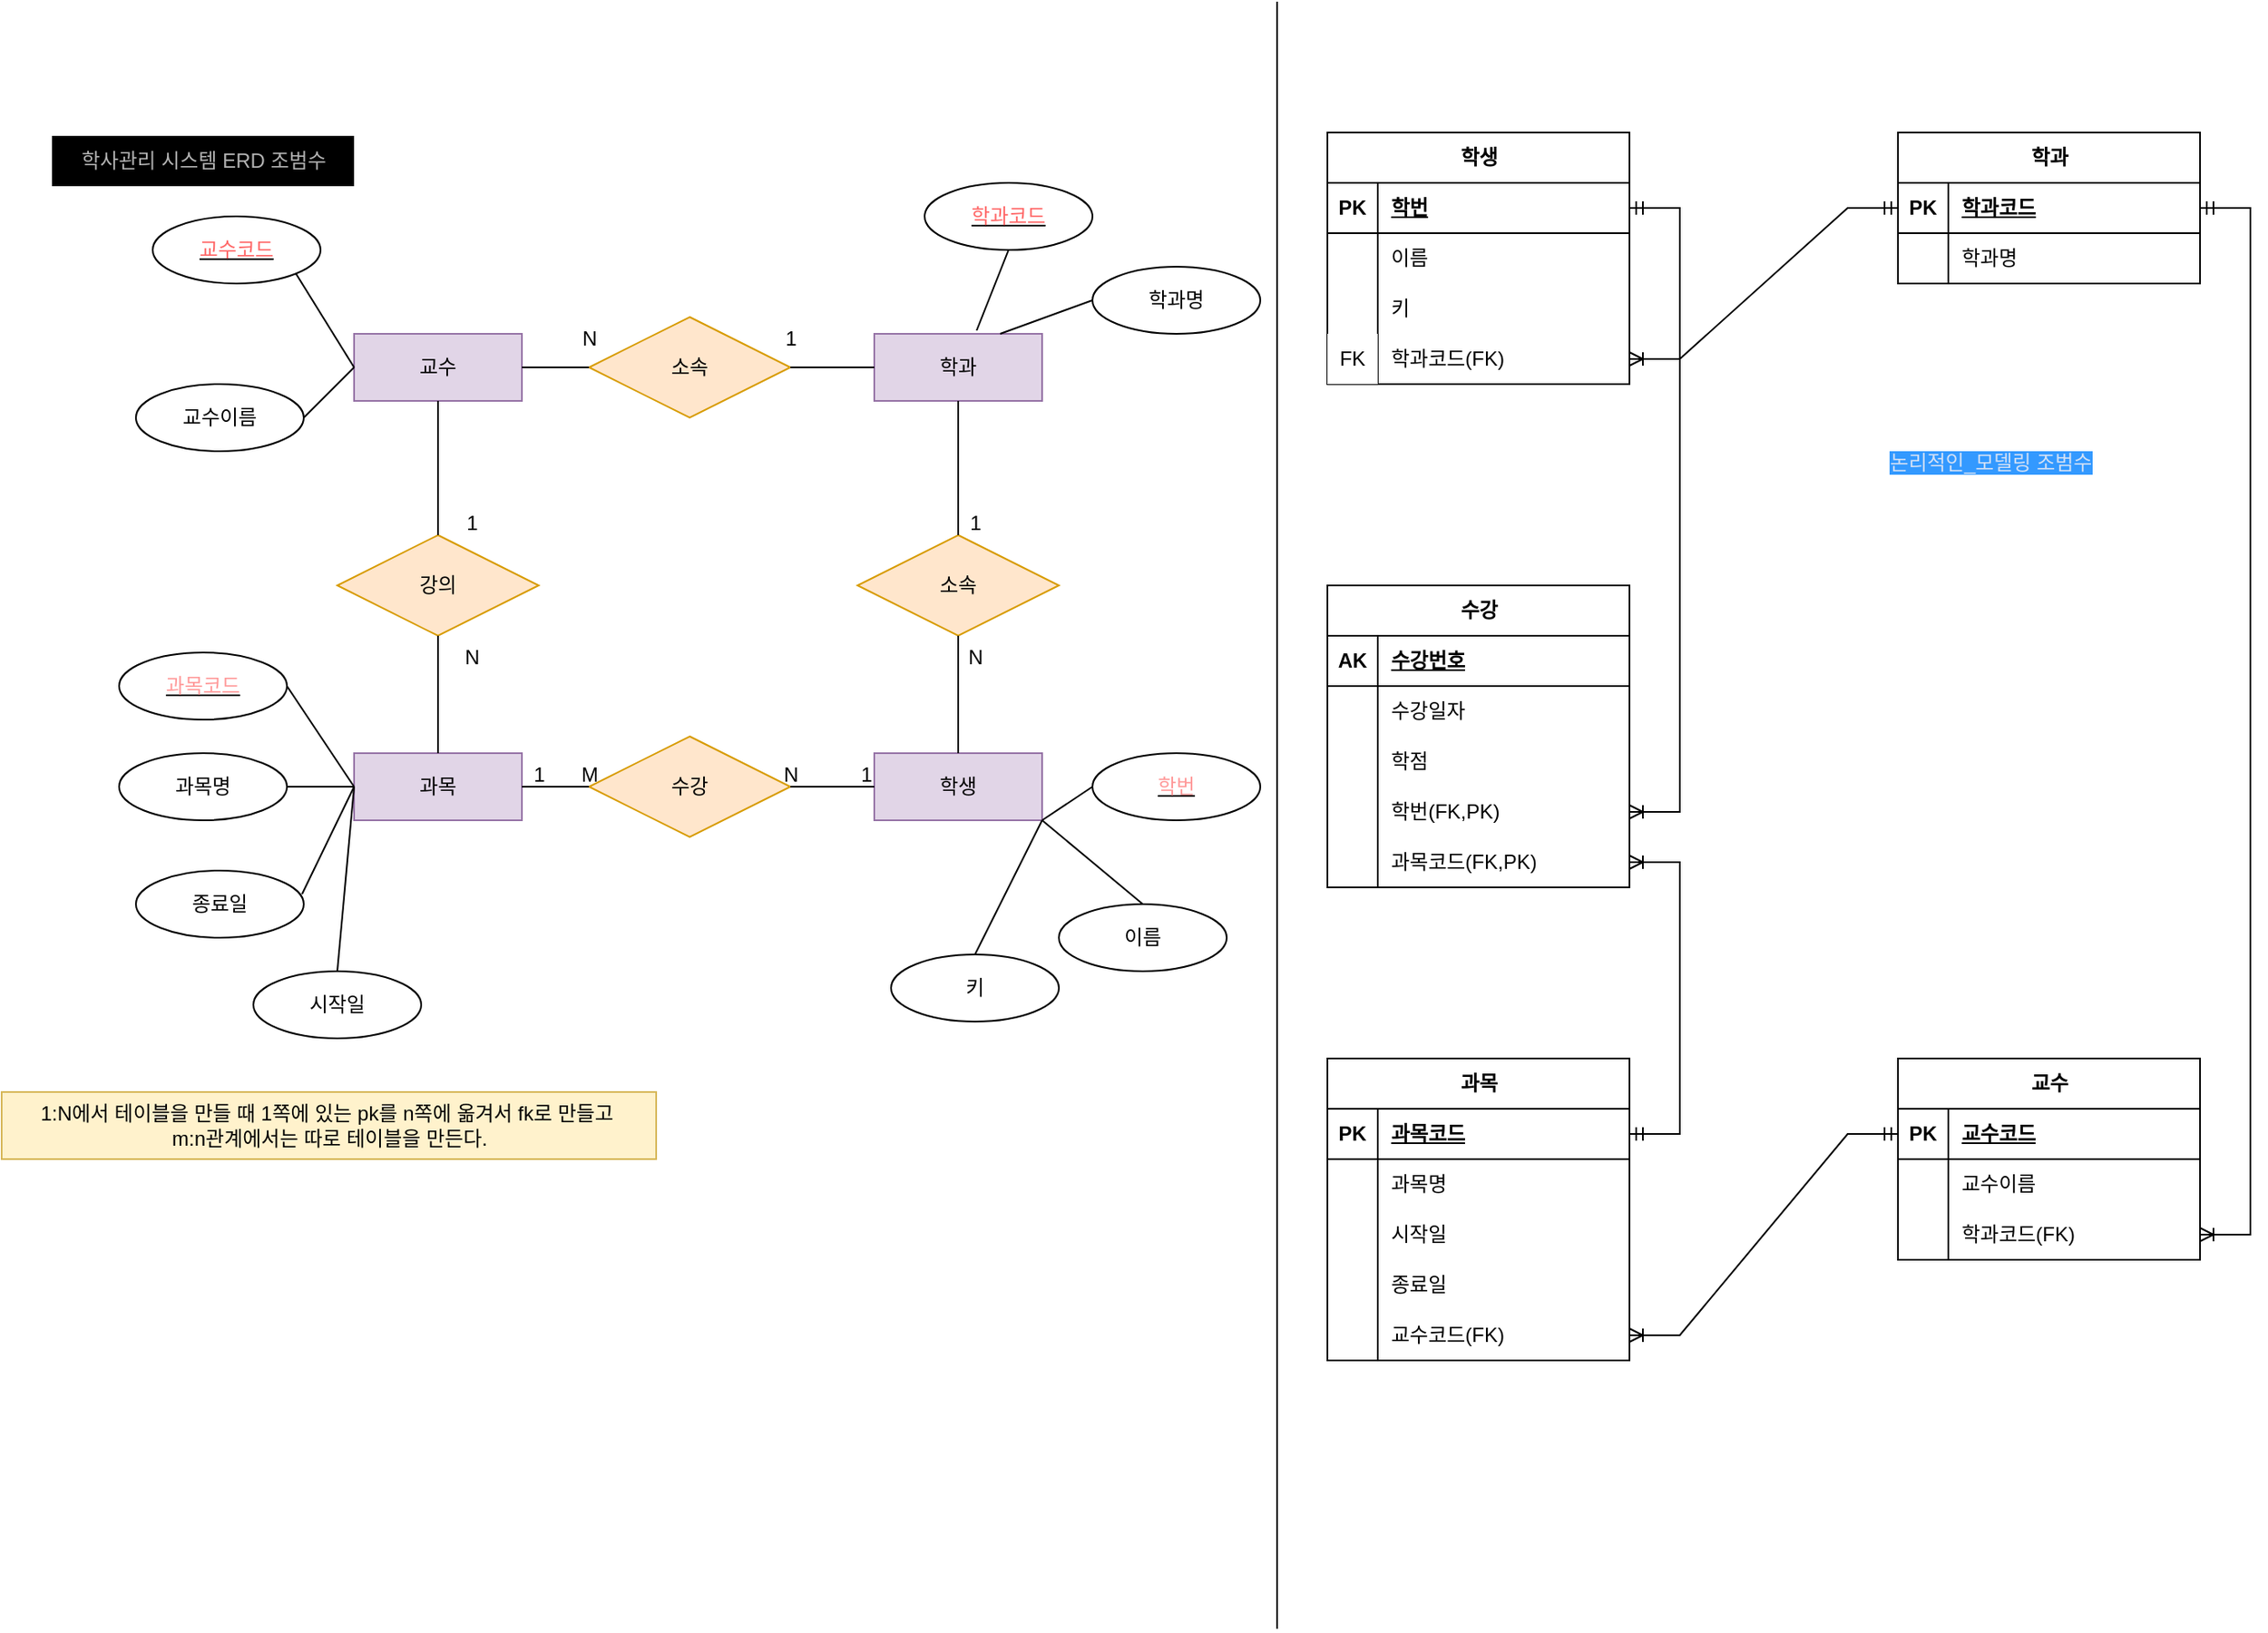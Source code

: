<mxfile version="22.1.16" type="github">
  <diagram name="페이지-1" id="p60vnHliZ_0OyTxgEHFv">
    <mxGraphModel dx="2049" dy="1114" grid="1" gridSize="10" guides="1" tooltips="1" connect="1" arrows="1" fold="1" page="1" pageScale="1" pageWidth="1390" pageHeight="980" math="0" shadow="0">
      <root>
        <mxCell id="0" />
        <mxCell id="1" parent="0" />
        <mxCell id="Y6X3k-jRTfSvu9yV3Jp_-1" value="학생" style="whiteSpace=wrap;html=1;align=center;fillColor=#e1d5e7;strokeColor=#9673a6;" parent="1" vertex="1">
          <mxGeometry x="520" y="448" width="100" height="40" as="geometry" />
        </mxCell>
        <mxCell id="Y6X3k-jRTfSvu9yV3Jp_-2" value="과목" style="whiteSpace=wrap;html=1;align=center;fillColor=#e1d5e7;strokeColor=#9673a6;" parent="1" vertex="1">
          <mxGeometry x="210" y="448" width="100" height="40" as="geometry" />
        </mxCell>
        <mxCell id="Y6X3k-jRTfSvu9yV3Jp_-3" value="교수" style="whiteSpace=wrap;html=1;align=center;fillColor=#e1d5e7;strokeColor=#9673a6;" parent="1" vertex="1">
          <mxGeometry x="210" y="198" width="100" height="40" as="geometry" />
        </mxCell>
        <mxCell id="Y6X3k-jRTfSvu9yV3Jp_-4" value="학과" style="whiteSpace=wrap;html=1;align=center;fillColor=#e1d5e7;strokeColor=#9673a6;" parent="1" vertex="1">
          <mxGeometry x="520" y="198" width="100" height="40" as="geometry" />
        </mxCell>
        <mxCell id="Y6X3k-jRTfSvu9yV3Jp_-5" value="수강" style="shape=rhombus;perimeter=rhombusPerimeter;whiteSpace=wrap;html=1;align=center;fillColor=#ffe6cc;strokeColor=#d79b00;" parent="1" vertex="1">
          <mxGeometry x="350" y="438" width="120" height="60" as="geometry" />
        </mxCell>
        <mxCell id="Y6X3k-jRTfSvu9yV3Jp_-6" value="소속" style="shape=rhombus;perimeter=rhombusPerimeter;whiteSpace=wrap;html=1;align=center;fillColor=#ffe6cc;strokeColor=#d79b00;" parent="1" vertex="1">
          <mxGeometry x="510" y="318" width="120" height="60" as="geometry" />
        </mxCell>
        <mxCell id="Y6X3k-jRTfSvu9yV3Jp_-7" value="강의" style="shape=rhombus;perimeter=rhombusPerimeter;whiteSpace=wrap;html=1;align=center;fillColor=#ffe6cc;strokeColor=#d79b00;" parent="1" vertex="1">
          <mxGeometry x="200" y="318" width="120" height="60" as="geometry" />
        </mxCell>
        <mxCell id="Y6X3k-jRTfSvu9yV3Jp_-8" value="소속" style="shape=rhombus;perimeter=rhombusPerimeter;whiteSpace=wrap;html=1;align=center;fillColor=#ffe6cc;strokeColor=#d79b00;" parent="1" vertex="1">
          <mxGeometry x="350" y="188" width="120" height="60" as="geometry" />
        </mxCell>
        <mxCell id="Y6X3k-jRTfSvu9yV3Jp_-9" value="시작일" style="ellipse;whiteSpace=wrap;html=1;align=center;" parent="1" vertex="1">
          <mxGeometry x="150" y="578" width="100" height="40" as="geometry" />
        </mxCell>
        <mxCell id="Y6X3k-jRTfSvu9yV3Jp_-10" value="종료일" style="ellipse;whiteSpace=wrap;html=1;align=center;" parent="1" vertex="1">
          <mxGeometry x="80" y="518" width="100" height="40" as="geometry" />
        </mxCell>
        <mxCell id="Y6X3k-jRTfSvu9yV3Jp_-11" value="학과명" style="ellipse;whiteSpace=wrap;html=1;align=center;" parent="1" vertex="1">
          <mxGeometry x="650" y="158" width="100" height="40" as="geometry" />
        </mxCell>
        <mxCell id="Y6X3k-jRTfSvu9yV3Jp_-12" value="이름" style="ellipse;whiteSpace=wrap;html=1;align=center;" parent="1" vertex="1">
          <mxGeometry x="630" y="538" width="100" height="40" as="geometry" />
        </mxCell>
        <mxCell id="Y6X3k-jRTfSvu9yV3Jp_-13" value="키" style="ellipse;whiteSpace=wrap;html=1;align=center;" parent="1" vertex="1">
          <mxGeometry x="530" y="568" width="100" height="40" as="geometry" />
        </mxCell>
        <mxCell id="Y6X3k-jRTfSvu9yV3Jp_-14" value="과목명" style="ellipse;whiteSpace=wrap;html=1;align=center;" parent="1" vertex="1">
          <mxGeometry x="70" y="448" width="100" height="40" as="geometry" />
        </mxCell>
        <mxCell id="Y6X3k-jRTfSvu9yV3Jp_-15" value="교수이름" style="ellipse;whiteSpace=wrap;html=1;align=center;" parent="1" vertex="1">
          <mxGeometry x="80" y="228" width="100" height="40" as="geometry" />
        </mxCell>
        <mxCell id="Y6X3k-jRTfSvu9yV3Jp_-17" value="&lt;font color=&quot;#ff9999&quot;&gt;과목코드&lt;/font&gt;" style="ellipse;whiteSpace=wrap;html=1;align=center;fontStyle=4;" parent="1" vertex="1">
          <mxGeometry x="70" y="388" width="100" height="40" as="geometry" />
        </mxCell>
        <mxCell id="Y6X3k-jRTfSvu9yV3Jp_-18" value="&lt;font color=&quot;#ff6666&quot;&gt;교수코드&lt;/font&gt;" style="ellipse;whiteSpace=wrap;html=1;align=center;fontStyle=4;" parent="1" vertex="1">
          <mxGeometry x="90" y="128" width="100" height="40" as="geometry" />
        </mxCell>
        <mxCell id="Y6X3k-jRTfSvu9yV3Jp_-19" value="&lt;font color=&quot;#ff9999&quot;&gt;학번&lt;/font&gt;" style="ellipse;whiteSpace=wrap;html=1;align=center;fontStyle=4;" parent="1" vertex="1">
          <mxGeometry x="650" y="448" width="100" height="40" as="geometry" />
        </mxCell>
        <mxCell id="Y6X3k-jRTfSvu9yV3Jp_-20" value="&lt;font color=&quot;#ff6666&quot;&gt;학과코드&lt;/font&gt;" style="ellipse;whiteSpace=wrap;html=1;align=center;fontStyle=4;" parent="1" vertex="1">
          <mxGeometry x="550" y="108" width="100" height="40" as="geometry" />
        </mxCell>
        <mxCell id="Y6X3k-jRTfSvu9yV3Jp_-21" value="" style="endArrow=none;html=1;rounded=0;entryX=0.5;entryY=1;entryDx=0;entryDy=0;exitX=0.5;exitY=0;exitDx=0;exitDy=0;" parent="1" source="Y6X3k-jRTfSvu9yV3Jp_-7" target="Y6X3k-jRTfSvu9yV3Jp_-3" edge="1">
          <mxGeometry width="50" height="50" relative="1" as="geometry">
            <mxPoint x="380" y="428" as="sourcePoint" />
            <mxPoint x="430" y="378" as="targetPoint" />
          </mxGeometry>
        </mxCell>
        <mxCell id="Y6X3k-jRTfSvu9yV3Jp_-22" value="" style="endArrow=none;html=1;rounded=0;entryX=0;entryY=0.5;entryDx=0;entryDy=0;exitX=1;exitY=0.5;exitDx=0;exitDy=0;" parent="1" source="Y6X3k-jRTfSvu9yV3Jp_-3" target="Y6X3k-jRTfSvu9yV3Jp_-8" edge="1">
          <mxGeometry width="50" height="50" relative="1" as="geometry">
            <mxPoint x="270" y="328" as="sourcePoint" />
            <mxPoint x="270" y="248" as="targetPoint" />
          </mxGeometry>
        </mxCell>
        <mxCell id="Y6X3k-jRTfSvu9yV3Jp_-23" value="" style="endArrow=none;html=1;rounded=0;entryX=0;entryY=0.5;entryDx=0;entryDy=0;" parent="1" source="Y6X3k-jRTfSvu9yV3Jp_-8" target="Y6X3k-jRTfSvu9yV3Jp_-4" edge="1">
          <mxGeometry width="50" height="50" relative="1" as="geometry">
            <mxPoint x="280" y="338" as="sourcePoint" />
            <mxPoint x="280" y="258" as="targetPoint" />
          </mxGeometry>
        </mxCell>
        <mxCell id="Y6X3k-jRTfSvu9yV3Jp_-24" value="" style="endArrow=none;html=1;rounded=0;entryX=0.5;entryY=0;entryDx=0;entryDy=0;exitX=0.5;exitY=1;exitDx=0;exitDy=0;" parent="1" source="Y6X3k-jRTfSvu9yV3Jp_-4" target="Y6X3k-jRTfSvu9yV3Jp_-6" edge="1">
          <mxGeometry width="50" height="50" relative="1" as="geometry">
            <mxPoint x="325.56" y="341.89" as="sourcePoint" />
            <mxPoint x="520.004" y="334.112" as="targetPoint" />
          </mxGeometry>
        </mxCell>
        <mxCell id="Y6X3k-jRTfSvu9yV3Jp_-25" value="" style="endArrow=none;html=1;rounded=0;entryX=0.5;entryY=1;entryDx=0;entryDy=0;exitX=0.5;exitY=0;exitDx=0;exitDy=0;" parent="1" source="Y6X3k-jRTfSvu9yV3Jp_-2" target="Y6X3k-jRTfSvu9yV3Jp_-7" edge="1">
          <mxGeometry width="50" height="50" relative="1" as="geometry">
            <mxPoint x="300" y="358" as="sourcePoint" />
            <mxPoint x="300" y="278" as="targetPoint" />
          </mxGeometry>
        </mxCell>
        <mxCell id="Y6X3k-jRTfSvu9yV3Jp_-26" value="" style="endArrow=none;html=1;rounded=0;entryX=0;entryY=0.5;entryDx=0;entryDy=0;exitX=1;exitY=0.5;exitDx=0;exitDy=0;" parent="1" source="Y6X3k-jRTfSvu9yV3Jp_-2" target="Y6X3k-jRTfSvu9yV3Jp_-5" edge="1">
          <mxGeometry width="50" height="50" relative="1" as="geometry">
            <mxPoint x="310" y="368" as="sourcePoint" />
            <mxPoint x="310" y="288" as="targetPoint" />
          </mxGeometry>
        </mxCell>
        <mxCell id="Y6X3k-jRTfSvu9yV3Jp_-27" value="" style="endArrow=none;html=1;rounded=0;entryX=0;entryY=0.5;entryDx=0;entryDy=0;exitX=1;exitY=0.5;exitDx=0;exitDy=0;" parent="1" source="Y6X3k-jRTfSvu9yV3Jp_-5" target="Y6X3k-jRTfSvu9yV3Jp_-1" edge="1">
          <mxGeometry width="50" height="50" relative="1" as="geometry">
            <mxPoint x="320" y="378" as="sourcePoint" />
            <mxPoint x="320" y="298" as="targetPoint" />
          </mxGeometry>
        </mxCell>
        <mxCell id="Y6X3k-jRTfSvu9yV3Jp_-28" value="" style="endArrow=none;html=1;rounded=0;entryX=0.5;entryY=1;entryDx=0;entryDy=0;exitX=0.5;exitY=0;exitDx=0;exitDy=0;" parent="1" source="Y6X3k-jRTfSvu9yV3Jp_-1" target="Y6X3k-jRTfSvu9yV3Jp_-6" edge="1">
          <mxGeometry width="50" height="50" relative="1" as="geometry">
            <mxPoint x="330" y="388" as="sourcePoint" />
            <mxPoint x="330" y="308" as="targetPoint" />
          </mxGeometry>
        </mxCell>
        <mxCell id="Y6X3k-jRTfSvu9yV3Jp_-29" value="" style="endArrow=none;html=1;rounded=0;entryX=1;entryY=1;entryDx=0;entryDy=0;exitX=0;exitY=0.5;exitDx=0;exitDy=0;" parent="1" source="Y6X3k-jRTfSvu9yV3Jp_-3" target="Y6X3k-jRTfSvu9yV3Jp_-18" edge="1">
          <mxGeometry width="50" height="50" relative="1" as="geometry">
            <mxPoint x="340" y="398" as="sourcePoint" />
            <mxPoint x="340" y="318" as="targetPoint" />
          </mxGeometry>
        </mxCell>
        <mxCell id="Y6X3k-jRTfSvu9yV3Jp_-30" value="" style="endArrow=none;html=1;rounded=0;entryX=0;entryY=0.5;entryDx=0;entryDy=0;exitX=1;exitY=0.5;exitDx=0;exitDy=0;" parent="1" source="Y6X3k-jRTfSvu9yV3Jp_-15" target="Y6X3k-jRTfSvu9yV3Jp_-3" edge="1">
          <mxGeometry width="50" height="50" relative="1" as="geometry">
            <mxPoint x="350" y="408" as="sourcePoint" />
            <mxPoint x="350" y="328" as="targetPoint" />
          </mxGeometry>
        </mxCell>
        <mxCell id="Y6X3k-jRTfSvu9yV3Jp_-31" value="" style="endArrow=none;html=1;rounded=0;entryX=0.5;entryY=1;entryDx=0;entryDy=0;exitX=0.61;exitY=-0.05;exitDx=0;exitDy=0;exitPerimeter=0;" parent="1" source="Y6X3k-jRTfSvu9yV3Jp_-4" target="Y6X3k-jRTfSvu9yV3Jp_-20" edge="1">
          <mxGeometry width="50" height="50" relative="1" as="geometry">
            <mxPoint x="360" y="418" as="sourcePoint" />
            <mxPoint x="360" y="338" as="targetPoint" />
          </mxGeometry>
        </mxCell>
        <mxCell id="Y6X3k-jRTfSvu9yV3Jp_-32" value="" style="endArrow=none;html=1;rounded=0;entryX=0;entryY=0.5;entryDx=0;entryDy=0;exitX=0.75;exitY=0;exitDx=0;exitDy=0;" parent="1" source="Y6X3k-jRTfSvu9yV3Jp_-4" target="Y6X3k-jRTfSvu9yV3Jp_-11" edge="1">
          <mxGeometry width="50" height="50" relative="1" as="geometry">
            <mxPoint x="370" y="428" as="sourcePoint" />
            <mxPoint x="370" y="348" as="targetPoint" />
          </mxGeometry>
        </mxCell>
        <mxCell id="Y6X3k-jRTfSvu9yV3Jp_-33" value="" style="endArrow=none;html=1;rounded=0;entryX=1;entryY=0.5;entryDx=0;entryDy=0;" parent="1" target="Y6X3k-jRTfSvu9yV3Jp_-17" edge="1">
          <mxGeometry width="50" height="50" relative="1" as="geometry">
            <mxPoint x="210" y="468" as="sourcePoint" />
            <mxPoint x="380" y="358" as="targetPoint" />
          </mxGeometry>
        </mxCell>
        <mxCell id="Y6X3k-jRTfSvu9yV3Jp_-34" value="" style="endArrow=none;html=1;rounded=0;entryX=1;entryY=0.5;entryDx=0;entryDy=0;" parent="1" target="Y6X3k-jRTfSvu9yV3Jp_-14" edge="1">
          <mxGeometry width="50" height="50" relative="1" as="geometry">
            <mxPoint x="210" y="468" as="sourcePoint" />
            <mxPoint x="390" y="368" as="targetPoint" />
          </mxGeometry>
        </mxCell>
        <mxCell id="Y6X3k-jRTfSvu9yV3Jp_-35" value="" style="endArrow=none;html=1;rounded=0;entryX=0.99;entryY=0.35;entryDx=0;entryDy=0;exitX=0;exitY=0.5;exitDx=0;exitDy=0;entryPerimeter=0;" parent="1" source="Y6X3k-jRTfSvu9yV3Jp_-2" target="Y6X3k-jRTfSvu9yV3Jp_-10" edge="1">
          <mxGeometry width="50" height="50" relative="1" as="geometry">
            <mxPoint x="400" y="458" as="sourcePoint" />
            <mxPoint x="400" y="378" as="targetPoint" />
          </mxGeometry>
        </mxCell>
        <mxCell id="Y6X3k-jRTfSvu9yV3Jp_-36" value="" style="endArrow=none;html=1;rounded=0;entryX=0.5;entryY=0;entryDx=0;entryDy=0;" parent="1" target="Y6X3k-jRTfSvu9yV3Jp_-9" edge="1">
          <mxGeometry width="50" height="50" relative="1" as="geometry">
            <mxPoint x="210" y="468" as="sourcePoint" />
            <mxPoint x="410" y="388" as="targetPoint" />
          </mxGeometry>
        </mxCell>
        <mxCell id="Y6X3k-jRTfSvu9yV3Jp_-37" value="" style="endArrow=none;html=1;rounded=0;entryX=1;entryY=1;entryDx=0;entryDy=0;exitX=0.5;exitY=0;exitDx=0;exitDy=0;" parent="1" source="Y6X3k-jRTfSvu9yV3Jp_-12" target="Y6X3k-jRTfSvu9yV3Jp_-1" edge="1">
          <mxGeometry width="50" height="50" relative="1" as="geometry">
            <mxPoint x="420" y="478" as="sourcePoint" />
            <mxPoint x="420" y="398" as="targetPoint" />
          </mxGeometry>
        </mxCell>
        <mxCell id="Y6X3k-jRTfSvu9yV3Jp_-38" value="" style="endArrow=none;html=1;rounded=0;entryX=1;entryY=1;entryDx=0;entryDy=0;exitX=0.5;exitY=0;exitDx=0;exitDy=0;" parent="1" source="Y6X3k-jRTfSvu9yV3Jp_-13" target="Y6X3k-jRTfSvu9yV3Jp_-1" edge="1">
          <mxGeometry width="50" height="50" relative="1" as="geometry">
            <mxPoint x="430" y="488" as="sourcePoint" />
            <mxPoint x="430" y="408" as="targetPoint" />
          </mxGeometry>
        </mxCell>
        <mxCell id="Y6X3k-jRTfSvu9yV3Jp_-39" value="" style="endArrow=none;html=1;rounded=0;entryX=0;entryY=0.5;entryDx=0;entryDy=0;exitX=1;exitY=1;exitDx=0;exitDy=0;" parent="1" source="Y6X3k-jRTfSvu9yV3Jp_-1" target="Y6X3k-jRTfSvu9yV3Jp_-19" edge="1">
          <mxGeometry width="50" height="50" relative="1" as="geometry">
            <mxPoint x="440" y="498" as="sourcePoint" />
            <mxPoint x="440" y="418" as="targetPoint" />
          </mxGeometry>
        </mxCell>
        <mxCell id="Y6X3k-jRTfSvu9yV3Jp_-40" value="1" style="text;html=1;align=center;verticalAlign=middle;resizable=0;points=[];autosize=1;strokeColor=none;fillColor=none;" parent="1" vertex="1">
          <mxGeometry x="265" y="296" width="30" height="30" as="geometry" />
        </mxCell>
        <mxCell id="Y6X3k-jRTfSvu9yV3Jp_-41" value="N" style="text;html=1;align=center;verticalAlign=middle;resizable=0;points=[];autosize=1;strokeColor=none;fillColor=none;" parent="1" vertex="1">
          <mxGeometry x="265" y="376" width="30" height="30" as="geometry" />
        </mxCell>
        <mxCell id="Y6X3k-jRTfSvu9yV3Jp_-42" value="1" style="text;html=1;align=center;verticalAlign=middle;resizable=0;points=[];autosize=1;strokeColor=none;fillColor=none;" parent="1" vertex="1">
          <mxGeometry x="305" y="446" width="30" height="30" as="geometry" />
        </mxCell>
        <mxCell id="Y6X3k-jRTfSvu9yV3Jp_-43" value="M" style="text;html=1;align=center;verticalAlign=middle;resizable=0;points=[];autosize=1;strokeColor=none;fillColor=none;" parent="1" vertex="1">
          <mxGeometry x="335" y="446" width="30" height="30" as="geometry" />
        </mxCell>
        <mxCell id="Y6X3k-jRTfSvu9yV3Jp_-44" value="N" style="text;html=1;align=center;verticalAlign=middle;resizable=0;points=[];autosize=1;strokeColor=none;fillColor=none;" parent="1" vertex="1">
          <mxGeometry x="455" y="446" width="30" height="30" as="geometry" />
        </mxCell>
        <mxCell id="Y6X3k-jRTfSvu9yV3Jp_-45" value="1" style="text;html=1;align=center;verticalAlign=middle;resizable=0;points=[];autosize=1;strokeColor=none;fillColor=none;" parent="1" vertex="1">
          <mxGeometry x="500" y="446" width="30" height="30" as="geometry" />
        </mxCell>
        <mxCell id="Y6X3k-jRTfSvu9yV3Jp_-46" value="N" style="text;html=1;align=center;verticalAlign=middle;resizable=0;points=[];autosize=1;strokeColor=none;fillColor=none;" parent="1" vertex="1">
          <mxGeometry x="565" y="376" width="30" height="30" as="geometry" />
        </mxCell>
        <mxCell id="Y6X3k-jRTfSvu9yV3Jp_-47" value="1" style="text;html=1;align=center;verticalAlign=middle;resizable=0;points=[];autosize=1;strokeColor=none;fillColor=none;" parent="1" vertex="1">
          <mxGeometry x="565" y="296" width="30" height="30" as="geometry" />
        </mxCell>
        <mxCell id="Y6X3k-jRTfSvu9yV3Jp_-48" value="1" style="text;html=1;align=center;verticalAlign=middle;resizable=0;points=[];autosize=1;strokeColor=none;fillColor=none;" parent="1" vertex="1">
          <mxGeometry x="455" y="186" width="30" height="30" as="geometry" />
        </mxCell>
        <mxCell id="Y6X3k-jRTfSvu9yV3Jp_-49" value="N" style="text;html=1;align=center;verticalAlign=middle;resizable=0;points=[];autosize=1;strokeColor=none;fillColor=none;" parent="1" vertex="1">
          <mxGeometry x="335" y="186" width="30" height="30" as="geometry" />
        </mxCell>
        <mxCell id="Y6X3k-jRTfSvu9yV3Jp_-52" value="&lt;font color=&quot;#b3b3b3&quot;&gt;학사관리 시스템 ERD 조범수&lt;/font&gt;" style="text;html=1;align=center;verticalAlign=middle;resizable=0;points=[];autosize=1;strokeColor=none;fillColor=#000000;" parent="1" vertex="1">
          <mxGeometry x="30" y="80" width="180" height="30" as="geometry" />
        </mxCell>
        <mxCell id="R8HZRN1E-MDJ8Y5_aOR1-1" value="1:N에서 테이블을 만들 때 1쪽에 있는 pk를 n쪽에 옮겨서 fk로 만들고&amp;nbsp;&lt;br&gt;m:n관계에서는 따로 테이블을 만든다." style="text;html=1;align=center;verticalAlign=middle;resizable=0;points=[];autosize=1;strokeColor=#d6b656;fillColor=#fff2cc;" vertex="1" parent="1">
          <mxGeometry y="650" width="390" height="40" as="geometry" />
        </mxCell>
        <mxCell id="R8HZRN1E-MDJ8Y5_aOR1-2" value="학생" style="shape=table;startSize=30;container=1;collapsible=1;childLayout=tableLayout;fixedRows=1;rowLines=0;fontStyle=1;align=center;resizeLast=1;html=1;" vertex="1" parent="1">
          <mxGeometry x="790" y="78" width="180" height="150" as="geometry" />
        </mxCell>
        <mxCell id="R8HZRN1E-MDJ8Y5_aOR1-3" value="" style="shape=tableRow;horizontal=0;startSize=0;swimlaneHead=0;swimlaneBody=0;fillColor=none;collapsible=0;dropTarget=0;points=[[0,0.5],[1,0.5]];portConstraint=eastwest;top=0;left=0;right=0;bottom=1;" vertex="1" parent="R8HZRN1E-MDJ8Y5_aOR1-2">
          <mxGeometry y="30" width="180" height="30" as="geometry" />
        </mxCell>
        <mxCell id="R8HZRN1E-MDJ8Y5_aOR1-4" value="PK" style="shape=partialRectangle;connectable=0;fillColor=none;top=0;left=0;bottom=0;right=0;fontStyle=1;overflow=hidden;whiteSpace=wrap;html=1;" vertex="1" parent="R8HZRN1E-MDJ8Y5_aOR1-3">
          <mxGeometry width="30" height="30" as="geometry">
            <mxRectangle width="30" height="30" as="alternateBounds" />
          </mxGeometry>
        </mxCell>
        <mxCell id="R8HZRN1E-MDJ8Y5_aOR1-5" value="학번" style="shape=partialRectangle;connectable=0;fillColor=none;top=0;left=0;bottom=0;right=0;align=left;spacingLeft=6;fontStyle=5;overflow=hidden;whiteSpace=wrap;html=1;" vertex="1" parent="R8HZRN1E-MDJ8Y5_aOR1-3">
          <mxGeometry x="30" width="150" height="30" as="geometry">
            <mxRectangle width="150" height="30" as="alternateBounds" />
          </mxGeometry>
        </mxCell>
        <mxCell id="R8HZRN1E-MDJ8Y5_aOR1-6" value="" style="shape=tableRow;horizontal=0;startSize=0;swimlaneHead=0;swimlaneBody=0;fillColor=none;collapsible=0;dropTarget=0;points=[[0,0.5],[1,0.5]];portConstraint=eastwest;top=0;left=0;right=0;bottom=0;" vertex="1" parent="R8HZRN1E-MDJ8Y5_aOR1-2">
          <mxGeometry y="60" width="180" height="30" as="geometry" />
        </mxCell>
        <mxCell id="R8HZRN1E-MDJ8Y5_aOR1-7" value="" style="shape=partialRectangle;connectable=0;fillColor=none;top=0;left=0;bottom=0;right=0;editable=1;overflow=hidden;whiteSpace=wrap;html=1;" vertex="1" parent="R8HZRN1E-MDJ8Y5_aOR1-6">
          <mxGeometry width="30" height="30" as="geometry">
            <mxRectangle width="30" height="30" as="alternateBounds" />
          </mxGeometry>
        </mxCell>
        <mxCell id="R8HZRN1E-MDJ8Y5_aOR1-8" value="이름" style="shape=partialRectangle;connectable=0;fillColor=none;top=0;left=0;bottom=0;right=0;align=left;spacingLeft=6;overflow=hidden;whiteSpace=wrap;html=1;" vertex="1" parent="R8HZRN1E-MDJ8Y5_aOR1-6">
          <mxGeometry x="30" width="150" height="30" as="geometry">
            <mxRectangle width="150" height="30" as="alternateBounds" />
          </mxGeometry>
        </mxCell>
        <mxCell id="R8HZRN1E-MDJ8Y5_aOR1-9" value="" style="shape=tableRow;horizontal=0;startSize=0;swimlaneHead=0;swimlaneBody=0;fillColor=none;collapsible=0;dropTarget=0;points=[[0,0.5],[1,0.5]];portConstraint=eastwest;top=0;left=0;right=0;bottom=0;" vertex="1" parent="R8HZRN1E-MDJ8Y5_aOR1-2">
          <mxGeometry y="90" width="180" height="30" as="geometry" />
        </mxCell>
        <mxCell id="R8HZRN1E-MDJ8Y5_aOR1-10" value="" style="shape=partialRectangle;connectable=0;fillColor=none;top=0;left=0;bottom=0;right=0;editable=1;overflow=hidden;whiteSpace=wrap;html=1;" vertex="1" parent="R8HZRN1E-MDJ8Y5_aOR1-9">
          <mxGeometry width="30" height="30" as="geometry">
            <mxRectangle width="30" height="30" as="alternateBounds" />
          </mxGeometry>
        </mxCell>
        <mxCell id="R8HZRN1E-MDJ8Y5_aOR1-11" value="키" style="shape=partialRectangle;connectable=0;fillColor=none;top=0;left=0;bottom=0;right=0;align=left;spacingLeft=6;overflow=hidden;whiteSpace=wrap;html=1;" vertex="1" parent="R8HZRN1E-MDJ8Y5_aOR1-9">
          <mxGeometry x="30" width="150" height="30" as="geometry">
            <mxRectangle width="150" height="30" as="alternateBounds" />
          </mxGeometry>
        </mxCell>
        <mxCell id="R8HZRN1E-MDJ8Y5_aOR1-12" value="" style="shape=tableRow;horizontal=0;startSize=0;swimlaneHead=0;swimlaneBody=0;fillColor=none;collapsible=0;dropTarget=0;points=[[0,0.5],[1,0.5]];portConstraint=eastwest;top=0;left=0;right=0;bottom=0;" vertex="1" parent="R8HZRN1E-MDJ8Y5_aOR1-2">
          <mxGeometry y="120" width="180" height="30" as="geometry" />
        </mxCell>
        <mxCell id="R8HZRN1E-MDJ8Y5_aOR1-13" value="FK" style="shape=partialRectangle;connectable=0;fillColor=default;top=0;left=0;bottom=0;right=0;editable=1;overflow=hidden;whiteSpace=wrap;html=1;shadow=0;strokeWidth=1;" vertex="1" parent="R8HZRN1E-MDJ8Y5_aOR1-12">
          <mxGeometry width="30" height="30" as="geometry">
            <mxRectangle width="30" height="30" as="alternateBounds" />
          </mxGeometry>
        </mxCell>
        <mxCell id="R8HZRN1E-MDJ8Y5_aOR1-14" value="학과코드(FK)" style="shape=partialRectangle;connectable=0;fillColor=none;top=0;left=0;bottom=0;right=0;align=left;spacingLeft=6;overflow=hidden;whiteSpace=wrap;html=1;" vertex="1" parent="R8HZRN1E-MDJ8Y5_aOR1-12">
          <mxGeometry x="30" width="150" height="30" as="geometry">
            <mxRectangle width="150" height="30" as="alternateBounds" />
          </mxGeometry>
        </mxCell>
        <mxCell id="R8HZRN1E-MDJ8Y5_aOR1-15" value="과목" style="shape=table;startSize=30;container=1;collapsible=1;childLayout=tableLayout;fixedRows=1;rowLines=0;fontStyle=1;align=center;resizeLast=1;html=1;" vertex="1" parent="1">
          <mxGeometry x="790" y="630" width="180" height="180" as="geometry" />
        </mxCell>
        <mxCell id="R8HZRN1E-MDJ8Y5_aOR1-16" value="" style="shape=tableRow;horizontal=0;startSize=0;swimlaneHead=0;swimlaneBody=0;fillColor=none;collapsible=0;dropTarget=0;points=[[0,0.5],[1,0.5]];portConstraint=eastwest;top=0;left=0;right=0;bottom=1;" vertex="1" parent="R8HZRN1E-MDJ8Y5_aOR1-15">
          <mxGeometry y="30" width="180" height="30" as="geometry" />
        </mxCell>
        <mxCell id="R8HZRN1E-MDJ8Y5_aOR1-17" value="PK" style="shape=partialRectangle;connectable=0;fillColor=none;top=0;left=0;bottom=0;right=0;fontStyle=1;overflow=hidden;whiteSpace=wrap;html=1;" vertex="1" parent="R8HZRN1E-MDJ8Y5_aOR1-16">
          <mxGeometry width="30" height="30" as="geometry">
            <mxRectangle width="30" height="30" as="alternateBounds" />
          </mxGeometry>
        </mxCell>
        <mxCell id="R8HZRN1E-MDJ8Y5_aOR1-18" value="과목코드" style="shape=partialRectangle;connectable=0;fillColor=none;top=0;left=0;bottom=0;right=0;align=left;spacingLeft=6;fontStyle=5;overflow=hidden;whiteSpace=wrap;html=1;" vertex="1" parent="R8HZRN1E-MDJ8Y5_aOR1-16">
          <mxGeometry x="30" width="150" height="30" as="geometry">
            <mxRectangle width="150" height="30" as="alternateBounds" />
          </mxGeometry>
        </mxCell>
        <mxCell id="R8HZRN1E-MDJ8Y5_aOR1-19" value="" style="shape=tableRow;horizontal=0;startSize=0;swimlaneHead=0;swimlaneBody=0;fillColor=none;collapsible=0;dropTarget=0;points=[[0,0.5],[1,0.5]];portConstraint=eastwest;top=0;left=0;right=0;bottom=0;" vertex="1" parent="R8HZRN1E-MDJ8Y5_aOR1-15">
          <mxGeometry y="60" width="180" height="30" as="geometry" />
        </mxCell>
        <mxCell id="R8HZRN1E-MDJ8Y5_aOR1-20" value="" style="shape=partialRectangle;connectable=0;fillColor=none;top=0;left=0;bottom=0;right=0;editable=1;overflow=hidden;whiteSpace=wrap;html=1;" vertex="1" parent="R8HZRN1E-MDJ8Y5_aOR1-19">
          <mxGeometry width="30" height="30" as="geometry">
            <mxRectangle width="30" height="30" as="alternateBounds" />
          </mxGeometry>
        </mxCell>
        <mxCell id="R8HZRN1E-MDJ8Y5_aOR1-21" value="과목명" style="shape=partialRectangle;connectable=0;fillColor=none;top=0;left=0;bottom=0;right=0;align=left;spacingLeft=6;overflow=hidden;whiteSpace=wrap;html=1;" vertex="1" parent="R8HZRN1E-MDJ8Y5_aOR1-19">
          <mxGeometry x="30" width="150" height="30" as="geometry">
            <mxRectangle width="150" height="30" as="alternateBounds" />
          </mxGeometry>
        </mxCell>
        <mxCell id="R8HZRN1E-MDJ8Y5_aOR1-22" value="" style="shape=tableRow;horizontal=0;startSize=0;swimlaneHead=0;swimlaneBody=0;fillColor=none;collapsible=0;dropTarget=0;points=[[0,0.5],[1,0.5]];portConstraint=eastwest;top=0;left=0;right=0;bottom=0;" vertex="1" parent="R8HZRN1E-MDJ8Y5_aOR1-15">
          <mxGeometry y="90" width="180" height="30" as="geometry" />
        </mxCell>
        <mxCell id="R8HZRN1E-MDJ8Y5_aOR1-23" value="" style="shape=partialRectangle;connectable=0;fillColor=none;top=0;left=0;bottom=0;right=0;editable=1;overflow=hidden;whiteSpace=wrap;html=1;" vertex="1" parent="R8HZRN1E-MDJ8Y5_aOR1-22">
          <mxGeometry width="30" height="30" as="geometry">
            <mxRectangle width="30" height="30" as="alternateBounds" />
          </mxGeometry>
        </mxCell>
        <mxCell id="R8HZRN1E-MDJ8Y5_aOR1-24" value="시작일" style="shape=partialRectangle;connectable=0;fillColor=none;top=0;left=0;bottom=0;right=0;align=left;spacingLeft=6;overflow=hidden;whiteSpace=wrap;html=1;" vertex="1" parent="R8HZRN1E-MDJ8Y5_aOR1-22">
          <mxGeometry x="30" width="150" height="30" as="geometry">
            <mxRectangle width="150" height="30" as="alternateBounds" />
          </mxGeometry>
        </mxCell>
        <mxCell id="R8HZRN1E-MDJ8Y5_aOR1-25" value="" style="shape=tableRow;horizontal=0;startSize=0;swimlaneHead=0;swimlaneBody=0;fillColor=none;collapsible=0;dropTarget=0;points=[[0,0.5],[1,0.5]];portConstraint=eastwest;top=0;left=0;right=0;bottom=0;" vertex="1" parent="R8HZRN1E-MDJ8Y5_aOR1-15">
          <mxGeometry y="120" width="180" height="30" as="geometry" />
        </mxCell>
        <mxCell id="R8HZRN1E-MDJ8Y5_aOR1-26" value="" style="shape=partialRectangle;connectable=0;fillColor=none;top=0;left=0;bottom=0;right=0;editable=1;overflow=hidden;whiteSpace=wrap;html=1;" vertex="1" parent="R8HZRN1E-MDJ8Y5_aOR1-25">
          <mxGeometry width="30" height="30" as="geometry">
            <mxRectangle width="30" height="30" as="alternateBounds" />
          </mxGeometry>
        </mxCell>
        <mxCell id="R8HZRN1E-MDJ8Y5_aOR1-27" value="종료일" style="shape=partialRectangle;connectable=0;fillColor=none;top=0;left=0;bottom=0;right=0;align=left;spacingLeft=6;overflow=hidden;whiteSpace=wrap;html=1;" vertex="1" parent="R8HZRN1E-MDJ8Y5_aOR1-25">
          <mxGeometry x="30" width="150" height="30" as="geometry">
            <mxRectangle width="150" height="30" as="alternateBounds" />
          </mxGeometry>
        </mxCell>
        <mxCell id="R8HZRN1E-MDJ8Y5_aOR1-85" value="" style="shape=tableRow;horizontal=0;startSize=0;swimlaneHead=0;swimlaneBody=0;fillColor=none;collapsible=0;dropTarget=0;points=[[0,0.5],[1,0.5]];portConstraint=eastwest;top=0;left=0;right=0;bottom=0;" vertex="1" parent="R8HZRN1E-MDJ8Y5_aOR1-15">
          <mxGeometry y="150" width="180" height="30" as="geometry" />
        </mxCell>
        <mxCell id="R8HZRN1E-MDJ8Y5_aOR1-86" value="" style="shape=partialRectangle;connectable=0;fillColor=none;top=0;left=0;bottom=0;right=0;editable=1;overflow=hidden;whiteSpace=wrap;html=1;" vertex="1" parent="R8HZRN1E-MDJ8Y5_aOR1-85">
          <mxGeometry width="30" height="30" as="geometry">
            <mxRectangle width="30" height="30" as="alternateBounds" />
          </mxGeometry>
        </mxCell>
        <mxCell id="R8HZRN1E-MDJ8Y5_aOR1-87" value="교수코드(FK)" style="shape=partialRectangle;connectable=0;fillColor=none;top=0;left=0;bottom=0;right=0;align=left;spacingLeft=6;overflow=hidden;whiteSpace=wrap;html=1;" vertex="1" parent="R8HZRN1E-MDJ8Y5_aOR1-85">
          <mxGeometry x="30" width="150" height="30" as="geometry">
            <mxRectangle width="150" height="30" as="alternateBounds" />
          </mxGeometry>
        </mxCell>
        <mxCell id="R8HZRN1E-MDJ8Y5_aOR1-28" value="수강" style="shape=table;startSize=30;container=1;collapsible=1;childLayout=tableLayout;fixedRows=1;rowLines=0;fontStyle=1;align=center;resizeLast=1;html=1;" vertex="1" parent="1">
          <mxGeometry x="790" y="348" width="180" height="180" as="geometry" />
        </mxCell>
        <mxCell id="R8HZRN1E-MDJ8Y5_aOR1-29" value="" style="shape=tableRow;horizontal=0;startSize=0;swimlaneHead=0;swimlaneBody=0;fillColor=none;collapsible=0;dropTarget=0;points=[[0,0.5],[1,0.5]];portConstraint=eastwest;top=0;left=0;right=0;bottom=1;" vertex="1" parent="R8HZRN1E-MDJ8Y5_aOR1-28">
          <mxGeometry y="30" width="180" height="30" as="geometry" />
        </mxCell>
        <mxCell id="R8HZRN1E-MDJ8Y5_aOR1-30" value="AK" style="shape=partialRectangle;connectable=0;fillColor=none;top=0;left=0;bottom=0;right=0;fontStyle=1;overflow=hidden;whiteSpace=wrap;html=1;" vertex="1" parent="R8HZRN1E-MDJ8Y5_aOR1-29">
          <mxGeometry width="30" height="30" as="geometry">
            <mxRectangle width="30" height="30" as="alternateBounds" />
          </mxGeometry>
        </mxCell>
        <mxCell id="R8HZRN1E-MDJ8Y5_aOR1-31" value="수강번호" style="shape=partialRectangle;connectable=0;fillColor=none;top=0;left=0;bottom=0;right=0;align=left;spacingLeft=6;fontStyle=5;overflow=hidden;whiteSpace=wrap;html=1;" vertex="1" parent="R8HZRN1E-MDJ8Y5_aOR1-29">
          <mxGeometry x="30" width="150" height="30" as="geometry">
            <mxRectangle width="150" height="30" as="alternateBounds" />
          </mxGeometry>
        </mxCell>
        <mxCell id="R8HZRN1E-MDJ8Y5_aOR1-32" value="" style="shape=tableRow;horizontal=0;startSize=0;swimlaneHead=0;swimlaneBody=0;fillColor=none;collapsible=0;dropTarget=0;points=[[0,0.5],[1,0.5]];portConstraint=eastwest;top=0;left=0;right=0;bottom=0;" vertex="1" parent="R8HZRN1E-MDJ8Y5_aOR1-28">
          <mxGeometry y="60" width="180" height="30" as="geometry" />
        </mxCell>
        <mxCell id="R8HZRN1E-MDJ8Y5_aOR1-33" value="" style="shape=partialRectangle;connectable=0;fillColor=none;top=0;left=0;bottom=0;right=0;editable=1;overflow=hidden;whiteSpace=wrap;html=1;" vertex="1" parent="R8HZRN1E-MDJ8Y5_aOR1-32">
          <mxGeometry width="30" height="30" as="geometry">
            <mxRectangle width="30" height="30" as="alternateBounds" />
          </mxGeometry>
        </mxCell>
        <mxCell id="R8HZRN1E-MDJ8Y5_aOR1-34" value="수강일자" style="shape=partialRectangle;connectable=0;fillColor=none;top=0;left=0;bottom=0;right=0;align=left;spacingLeft=6;overflow=hidden;whiteSpace=wrap;html=1;" vertex="1" parent="R8HZRN1E-MDJ8Y5_aOR1-32">
          <mxGeometry x="30" width="150" height="30" as="geometry">
            <mxRectangle width="150" height="30" as="alternateBounds" />
          </mxGeometry>
        </mxCell>
        <mxCell id="R8HZRN1E-MDJ8Y5_aOR1-35" value="" style="shape=tableRow;horizontal=0;startSize=0;swimlaneHead=0;swimlaneBody=0;fillColor=none;collapsible=0;dropTarget=0;points=[[0,0.5],[1,0.5]];portConstraint=eastwest;top=0;left=0;right=0;bottom=0;" vertex="1" parent="R8HZRN1E-MDJ8Y5_aOR1-28">
          <mxGeometry y="90" width="180" height="30" as="geometry" />
        </mxCell>
        <mxCell id="R8HZRN1E-MDJ8Y5_aOR1-36" value="" style="shape=partialRectangle;connectable=0;fillColor=none;top=0;left=0;bottom=0;right=0;editable=1;overflow=hidden;whiteSpace=wrap;html=1;" vertex="1" parent="R8HZRN1E-MDJ8Y5_aOR1-35">
          <mxGeometry width="30" height="30" as="geometry">
            <mxRectangle width="30" height="30" as="alternateBounds" />
          </mxGeometry>
        </mxCell>
        <mxCell id="R8HZRN1E-MDJ8Y5_aOR1-37" value="학점" style="shape=partialRectangle;connectable=0;fillColor=none;top=0;left=0;bottom=0;right=0;align=left;spacingLeft=6;overflow=hidden;whiteSpace=wrap;html=1;" vertex="1" parent="R8HZRN1E-MDJ8Y5_aOR1-35">
          <mxGeometry x="30" width="150" height="30" as="geometry">
            <mxRectangle width="150" height="30" as="alternateBounds" />
          </mxGeometry>
        </mxCell>
        <mxCell id="R8HZRN1E-MDJ8Y5_aOR1-38" value="" style="shape=tableRow;horizontal=0;startSize=0;swimlaneHead=0;swimlaneBody=0;fillColor=none;collapsible=0;dropTarget=0;points=[[0,0.5],[1,0.5]];portConstraint=eastwest;top=0;left=0;right=0;bottom=0;" vertex="1" parent="R8HZRN1E-MDJ8Y5_aOR1-28">
          <mxGeometry y="120" width="180" height="30" as="geometry" />
        </mxCell>
        <mxCell id="R8HZRN1E-MDJ8Y5_aOR1-39" value="" style="shape=partialRectangle;connectable=0;fillColor=none;top=0;left=0;bottom=0;right=0;editable=1;overflow=hidden;whiteSpace=wrap;html=1;" vertex="1" parent="R8HZRN1E-MDJ8Y5_aOR1-38">
          <mxGeometry width="30" height="30" as="geometry">
            <mxRectangle width="30" height="30" as="alternateBounds" />
          </mxGeometry>
        </mxCell>
        <mxCell id="R8HZRN1E-MDJ8Y5_aOR1-40" value="학번(FK,PK)" style="shape=partialRectangle;connectable=0;fillColor=none;top=0;left=0;bottom=0;right=0;align=left;spacingLeft=6;overflow=hidden;whiteSpace=wrap;html=1;" vertex="1" parent="R8HZRN1E-MDJ8Y5_aOR1-38">
          <mxGeometry x="30" width="150" height="30" as="geometry">
            <mxRectangle width="150" height="30" as="alternateBounds" />
          </mxGeometry>
        </mxCell>
        <mxCell id="R8HZRN1E-MDJ8Y5_aOR1-91" value="" style="shape=tableRow;horizontal=0;startSize=0;swimlaneHead=0;swimlaneBody=0;fillColor=none;collapsible=0;dropTarget=0;points=[[0,0.5],[1,0.5]];portConstraint=eastwest;top=0;left=0;right=0;bottom=0;" vertex="1" parent="R8HZRN1E-MDJ8Y5_aOR1-28">
          <mxGeometry y="150" width="180" height="30" as="geometry" />
        </mxCell>
        <mxCell id="R8HZRN1E-MDJ8Y5_aOR1-92" value="" style="shape=partialRectangle;connectable=0;fillColor=none;top=0;left=0;bottom=0;right=0;editable=1;overflow=hidden;whiteSpace=wrap;html=1;" vertex="1" parent="R8HZRN1E-MDJ8Y5_aOR1-91">
          <mxGeometry width="30" height="30" as="geometry">
            <mxRectangle width="30" height="30" as="alternateBounds" />
          </mxGeometry>
        </mxCell>
        <mxCell id="R8HZRN1E-MDJ8Y5_aOR1-93" value="과목코드(FK,PK)" style="shape=partialRectangle;connectable=0;fillColor=none;top=0;left=0;bottom=0;right=0;align=left;spacingLeft=6;overflow=hidden;whiteSpace=wrap;html=1;" vertex="1" parent="R8HZRN1E-MDJ8Y5_aOR1-91">
          <mxGeometry x="30" width="150" height="30" as="geometry">
            <mxRectangle width="150" height="30" as="alternateBounds" />
          </mxGeometry>
        </mxCell>
        <mxCell id="R8HZRN1E-MDJ8Y5_aOR1-41" value="학과" style="shape=table;startSize=30;container=1;collapsible=1;childLayout=tableLayout;fixedRows=1;rowLines=0;fontStyle=1;align=center;resizeLast=1;html=1;" vertex="1" parent="1">
          <mxGeometry x="1130" y="78" width="180" height="90" as="geometry" />
        </mxCell>
        <mxCell id="R8HZRN1E-MDJ8Y5_aOR1-42" value="" style="shape=tableRow;horizontal=0;startSize=0;swimlaneHead=0;swimlaneBody=0;fillColor=none;collapsible=0;dropTarget=0;points=[[0,0.5],[1,0.5]];portConstraint=eastwest;top=0;left=0;right=0;bottom=1;" vertex="1" parent="R8HZRN1E-MDJ8Y5_aOR1-41">
          <mxGeometry y="30" width="180" height="30" as="geometry" />
        </mxCell>
        <mxCell id="R8HZRN1E-MDJ8Y5_aOR1-43" value="PK" style="shape=partialRectangle;connectable=0;fillColor=none;top=0;left=0;bottom=0;right=0;fontStyle=1;overflow=hidden;whiteSpace=wrap;html=1;" vertex="1" parent="R8HZRN1E-MDJ8Y5_aOR1-42">
          <mxGeometry width="30" height="30" as="geometry">
            <mxRectangle width="30" height="30" as="alternateBounds" />
          </mxGeometry>
        </mxCell>
        <mxCell id="R8HZRN1E-MDJ8Y5_aOR1-44" value="학과코드&lt;span style=&quot;white-space: pre;&quot;&gt;&#x9;&lt;/span&gt;" style="shape=partialRectangle;connectable=0;fillColor=none;top=0;left=0;bottom=0;right=0;align=left;spacingLeft=6;fontStyle=5;overflow=hidden;whiteSpace=wrap;html=1;" vertex="1" parent="R8HZRN1E-MDJ8Y5_aOR1-42">
          <mxGeometry x="30" width="150" height="30" as="geometry">
            <mxRectangle width="150" height="30" as="alternateBounds" />
          </mxGeometry>
        </mxCell>
        <mxCell id="R8HZRN1E-MDJ8Y5_aOR1-45" value="" style="shape=tableRow;horizontal=0;startSize=0;swimlaneHead=0;swimlaneBody=0;fillColor=none;collapsible=0;dropTarget=0;points=[[0,0.5],[1,0.5]];portConstraint=eastwest;top=0;left=0;right=0;bottom=0;" vertex="1" parent="R8HZRN1E-MDJ8Y5_aOR1-41">
          <mxGeometry y="60" width="180" height="30" as="geometry" />
        </mxCell>
        <mxCell id="R8HZRN1E-MDJ8Y5_aOR1-46" value="" style="shape=partialRectangle;connectable=0;fillColor=none;top=0;left=0;bottom=0;right=0;editable=1;overflow=hidden;whiteSpace=wrap;html=1;" vertex="1" parent="R8HZRN1E-MDJ8Y5_aOR1-45">
          <mxGeometry width="30" height="30" as="geometry">
            <mxRectangle width="30" height="30" as="alternateBounds" />
          </mxGeometry>
        </mxCell>
        <mxCell id="R8HZRN1E-MDJ8Y5_aOR1-47" value="학과명" style="shape=partialRectangle;connectable=0;fillColor=none;top=0;left=0;bottom=0;right=0;align=left;spacingLeft=6;overflow=hidden;whiteSpace=wrap;html=1;" vertex="1" parent="R8HZRN1E-MDJ8Y5_aOR1-45">
          <mxGeometry x="30" width="150" height="30" as="geometry">
            <mxRectangle width="150" height="30" as="alternateBounds" />
          </mxGeometry>
        </mxCell>
        <mxCell id="R8HZRN1E-MDJ8Y5_aOR1-54" value="교수" style="shape=table;startSize=30;container=1;collapsible=1;childLayout=tableLayout;fixedRows=1;rowLines=0;fontStyle=1;align=center;resizeLast=1;html=1;" vertex="1" parent="1">
          <mxGeometry x="1130" y="630" width="180" height="120" as="geometry" />
        </mxCell>
        <mxCell id="R8HZRN1E-MDJ8Y5_aOR1-55" value="" style="shape=tableRow;horizontal=0;startSize=0;swimlaneHead=0;swimlaneBody=0;fillColor=none;collapsible=0;dropTarget=0;points=[[0,0.5],[1,0.5]];portConstraint=eastwest;top=0;left=0;right=0;bottom=1;" vertex="1" parent="R8HZRN1E-MDJ8Y5_aOR1-54">
          <mxGeometry y="30" width="180" height="30" as="geometry" />
        </mxCell>
        <mxCell id="R8HZRN1E-MDJ8Y5_aOR1-56" value="PK" style="shape=partialRectangle;connectable=0;fillColor=none;top=0;left=0;bottom=0;right=0;fontStyle=1;overflow=hidden;whiteSpace=wrap;html=1;" vertex="1" parent="R8HZRN1E-MDJ8Y5_aOR1-55">
          <mxGeometry width="30" height="30" as="geometry">
            <mxRectangle width="30" height="30" as="alternateBounds" />
          </mxGeometry>
        </mxCell>
        <mxCell id="R8HZRN1E-MDJ8Y5_aOR1-57" value="교수코드" style="shape=partialRectangle;connectable=0;fillColor=none;top=0;left=0;bottom=0;right=0;align=left;spacingLeft=6;fontStyle=5;overflow=hidden;whiteSpace=wrap;html=1;" vertex="1" parent="R8HZRN1E-MDJ8Y5_aOR1-55">
          <mxGeometry x="30" width="150" height="30" as="geometry">
            <mxRectangle width="150" height="30" as="alternateBounds" />
          </mxGeometry>
        </mxCell>
        <mxCell id="R8HZRN1E-MDJ8Y5_aOR1-58" value="" style="shape=tableRow;horizontal=0;startSize=0;swimlaneHead=0;swimlaneBody=0;fillColor=none;collapsible=0;dropTarget=0;points=[[0,0.5],[1,0.5]];portConstraint=eastwest;top=0;left=0;right=0;bottom=0;" vertex="1" parent="R8HZRN1E-MDJ8Y5_aOR1-54">
          <mxGeometry y="60" width="180" height="30" as="geometry" />
        </mxCell>
        <mxCell id="R8HZRN1E-MDJ8Y5_aOR1-59" value="" style="shape=partialRectangle;connectable=0;fillColor=none;top=0;left=0;bottom=0;right=0;editable=1;overflow=hidden;whiteSpace=wrap;html=1;" vertex="1" parent="R8HZRN1E-MDJ8Y5_aOR1-58">
          <mxGeometry width="30" height="30" as="geometry">
            <mxRectangle width="30" height="30" as="alternateBounds" />
          </mxGeometry>
        </mxCell>
        <mxCell id="R8HZRN1E-MDJ8Y5_aOR1-60" value="교수이름" style="shape=partialRectangle;connectable=0;fillColor=none;top=0;left=0;bottom=0;right=0;align=left;spacingLeft=6;overflow=hidden;whiteSpace=wrap;html=1;" vertex="1" parent="R8HZRN1E-MDJ8Y5_aOR1-58">
          <mxGeometry x="30" width="150" height="30" as="geometry">
            <mxRectangle width="150" height="30" as="alternateBounds" />
          </mxGeometry>
        </mxCell>
        <mxCell id="R8HZRN1E-MDJ8Y5_aOR1-61" value="" style="shape=tableRow;horizontal=0;startSize=0;swimlaneHead=0;swimlaneBody=0;fillColor=none;collapsible=0;dropTarget=0;points=[[0,0.5],[1,0.5]];portConstraint=eastwest;top=0;left=0;right=0;bottom=0;" vertex="1" parent="R8HZRN1E-MDJ8Y5_aOR1-54">
          <mxGeometry y="90" width="180" height="30" as="geometry" />
        </mxCell>
        <mxCell id="R8HZRN1E-MDJ8Y5_aOR1-62" value="" style="shape=partialRectangle;connectable=0;fillColor=none;top=0;left=0;bottom=0;right=0;editable=1;overflow=hidden;whiteSpace=wrap;html=1;" vertex="1" parent="R8HZRN1E-MDJ8Y5_aOR1-61">
          <mxGeometry width="30" height="30" as="geometry">
            <mxRectangle width="30" height="30" as="alternateBounds" />
          </mxGeometry>
        </mxCell>
        <mxCell id="R8HZRN1E-MDJ8Y5_aOR1-63" value="학과코드(FK)" style="shape=partialRectangle;connectable=0;fillColor=none;top=0;left=0;bottom=0;right=0;align=left;spacingLeft=6;overflow=hidden;whiteSpace=wrap;html=1;" vertex="1" parent="R8HZRN1E-MDJ8Y5_aOR1-61">
          <mxGeometry x="30" width="150" height="30" as="geometry">
            <mxRectangle width="150" height="30" as="alternateBounds" />
          </mxGeometry>
        </mxCell>
        <mxCell id="R8HZRN1E-MDJ8Y5_aOR1-83" value="" style="edgeStyle=entityRelationEdgeStyle;fontSize=12;html=1;endArrow=ERoneToMany;startArrow=ERmandOne;rounded=0;entryX=1;entryY=0.5;entryDx=0;entryDy=0;exitX=0;exitY=0.5;exitDx=0;exitDy=0;" edge="1" parent="1" source="R8HZRN1E-MDJ8Y5_aOR1-42" target="R8HZRN1E-MDJ8Y5_aOR1-12">
          <mxGeometry width="100" height="100" relative="1" as="geometry">
            <mxPoint x="1080" y="280" as="sourcePoint" />
            <mxPoint x="680" y="370" as="targetPoint" />
          </mxGeometry>
        </mxCell>
        <mxCell id="R8HZRN1E-MDJ8Y5_aOR1-84" value="" style="edgeStyle=entityRelationEdgeStyle;fontSize=12;html=1;endArrow=ERoneToMany;startArrow=ERmandOne;rounded=0;exitX=1;exitY=0.5;exitDx=0;exitDy=0;entryX=1;entryY=0.5;entryDx=0;entryDy=0;" edge="1" parent="1" source="R8HZRN1E-MDJ8Y5_aOR1-42" target="R8HZRN1E-MDJ8Y5_aOR1-61">
          <mxGeometry width="100" height="100" relative="1" as="geometry">
            <mxPoint x="620" y="361" as="sourcePoint" />
            <mxPoint x="720" y="261" as="targetPoint" />
          </mxGeometry>
        </mxCell>
        <mxCell id="R8HZRN1E-MDJ8Y5_aOR1-88" value="" style="edgeStyle=entityRelationEdgeStyle;fontSize=12;html=1;endArrow=ERoneToMany;startArrow=ERmandOne;rounded=0;entryX=1;entryY=0.5;entryDx=0;entryDy=0;exitX=0;exitY=0.5;exitDx=0;exitDy=0;" edge="1" parent="1" source="R8HZRN1E-MDJ8Y5_aOR1-55" target="R8HZRN1E-MDJ8Y5_aOR1-85">
          <mxGeometry width="100" height="100" relative="1" as="geometry">
            <mxPoint x="1000" y="520" as="sourcePoint" />
            <mxPoint x="1270" y="373" as="targetPoint" />
          </mxGeometry>
        </mxCell>
        <mxCell id="R8HZRN1E-MDJ8Y5_aOR1-90" value="" style="edgeStyle=entityRelationEdgeStyle;fontSize=12;html=1;endArrow=ERoneToMany;startArrow=ERmandOne;rounded=0;exitX=1;exitY=0.5;exitDx=0;exitDy=0;entryX=1;entryY=0.5;entryDx=0;entryDy=0;" edge="1" parent="1" source="R8HZRN1E-MDJ8Y5_aOR1-3" target="R8HZRN1E-MDJ8Y5_aOR1-38">
          <mxGeometry width="100" height="100" relative="1" as="geometry">
            <mxPoint x="570" y="470" as="sourcePoint" />
            <mxPoint x="670" y="370" as="targetPoint" />
          </mxGeometry>
        </mxCell>
        <mxCell id="R8HZRN1E-MDJ8Y5_aOR1-94" value="" style="edgeStyle=entityRelationEdgeStyle;fontSize=12;html=1;endArrow=ERoneToMany;startArrow=ERmandOne;rounded=0;exitX=1;exitY=0.5;exitDx=0;exitDy=0;entryX=1;entryY=0.5;entryDx=0;entryDy=0;" edge="1" parent="1" source="R8HZRN1E-MDJ8Y5_aOR1-16" target="R8HZRN1E-MDJ8Y5_aOR1-91">
          <mxGeometry width="100" height="100" relative="1" as="geometry">
            <mxPoint x="570" y="470" as="sourcePoint" />
            <mxPoint x="670" y="370" as="targetPoint" />
          </mxGeometry>
        </mxCell>
        <mxCell id="R8HZRN1E-MDJ8Y5_aOR1-95" value="&lt;font style=&quot;background-color: rgb(51, 153, 255);&quot; color=&quot;#d4e1f5&quot;&gt;논리적인_모델링 조범수&lt;/font&gt;" style="text;html=1;align=center;verticalAlign=middle;resizable=0;points=[];autosize=1;strokeColor=none;fillColor=none;" vertex="1" parent="1">
          <mxGeometry x="1110" y="260" width="150" height="30" as="geometry" />
        </mxCell>
        <mxCell id="R8HZRN1E-MDJ8Y5_aOR1-99" value="" style="endArrow=none;html=1;rounded=0;" edge="1" parent="1">
          <mxGeometry width="50" height="50" relative="1" as="geometry">
            <mxPoint x="760" y="970" as="sourcePoint" />
            <mxPoint x="760" as="targetPoint" />
          </mxGeometry>
        </mxCell>
      </root>
    </mxGraphModel>
  </diagram>
</mxfile>
